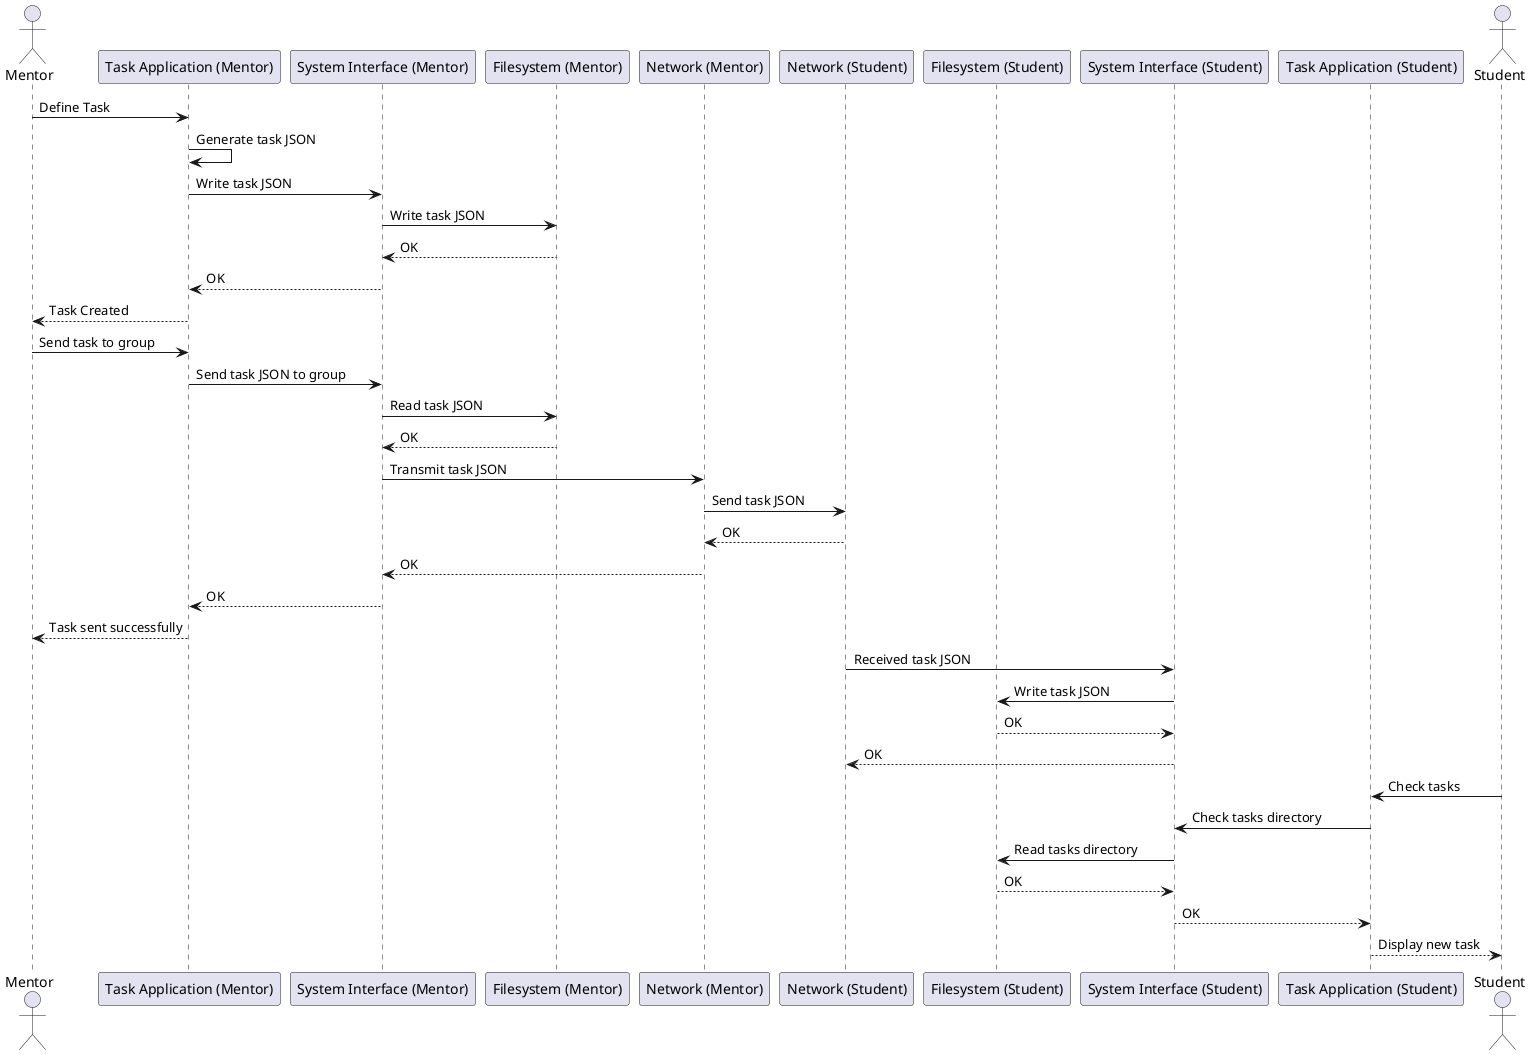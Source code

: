 @startuml

actor Mentor

participant "Task Application (Mentor)"
participant "System Interface (Mentor)"
participant "Filesystem (Mentor)"
participant "Network (Mentor)"

participant "Network (Student)"
participant "Filesystem (Student)"
participant "System Interface (Student)"
participant "Task Application (Student)"

actor Student

Mentor -> "Task Application (Mentor)": Define Task
"Task Application (Mentor)" -> "Task Application (Mentor)": Generate task JSON
"Task Application (Mentor)" -> "System Interface (Mentor)": Write task JSON
"System Interface (Mentor)" -> "Filesystem (Mentor)": Write task JSON
"Filesystem (Mentor)" --> "System Interface (Mentor)": OK
"System Interface (Mentor)" --> "Task Application (Mentor)": OK
"Task Application (Mentor)" --> Mentor: Task Created

Mentor -> "Task Application (Mentor)": Send task to group
"Task Application (Mentor)" -> "System Interface (Mentor)": Send task JSON to group
"System Interface (Mentor)" -> "Filesystem (Mentor)": Read task JSON
"Filesystem (Mentor)" --> "System Interface (Mentor)": OK
"System Interface (Mentor)" -> "Network (Mentor)": Transmit task JSON
"Network (Mentor)" -> "Network (Student)": Send task JSON
"Network (Student)" --> "Network (Mentor)": OK
"Network (Mentor)" --> "System Interface (Mentor)": OK
"System Interface (Mentor)" --> "Task Application (Mentor)": OK
"Task Application (Mentor)" --> Mentor: Task sent successfully

"Network (Student)" -> "System Interface (Student)": Received task JSON
"System Interface (Student)" -> "Filesystem (Student)": Write task JSON
"Filesystem (Student)" --> "System Interface (Student)": OK
"System Interface (Student)" --> "Network (Student)": OK
Student -> "Task Application (Student)": Check tasks
"Task Application (Student)" -> "System Interface (Student)": Check tasks directory
"System Interface (Student)" -> "Filesystem (Student)": Read tasks directory
"Filesystem (Student)" --> "System Interface (Student)": OK
"System Interface (Student)" --> "Task Application (Student)": OK
"Task Application (Student)" --> Student: Display new task

@enduml

